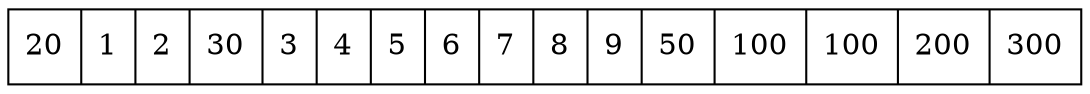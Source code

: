digraph G{ node [shape = record ];
 rankdir=LR;X[label="{ 20|1|2|30|3|4|5|6|7|8|9|50|100|100|200|300}"]}
